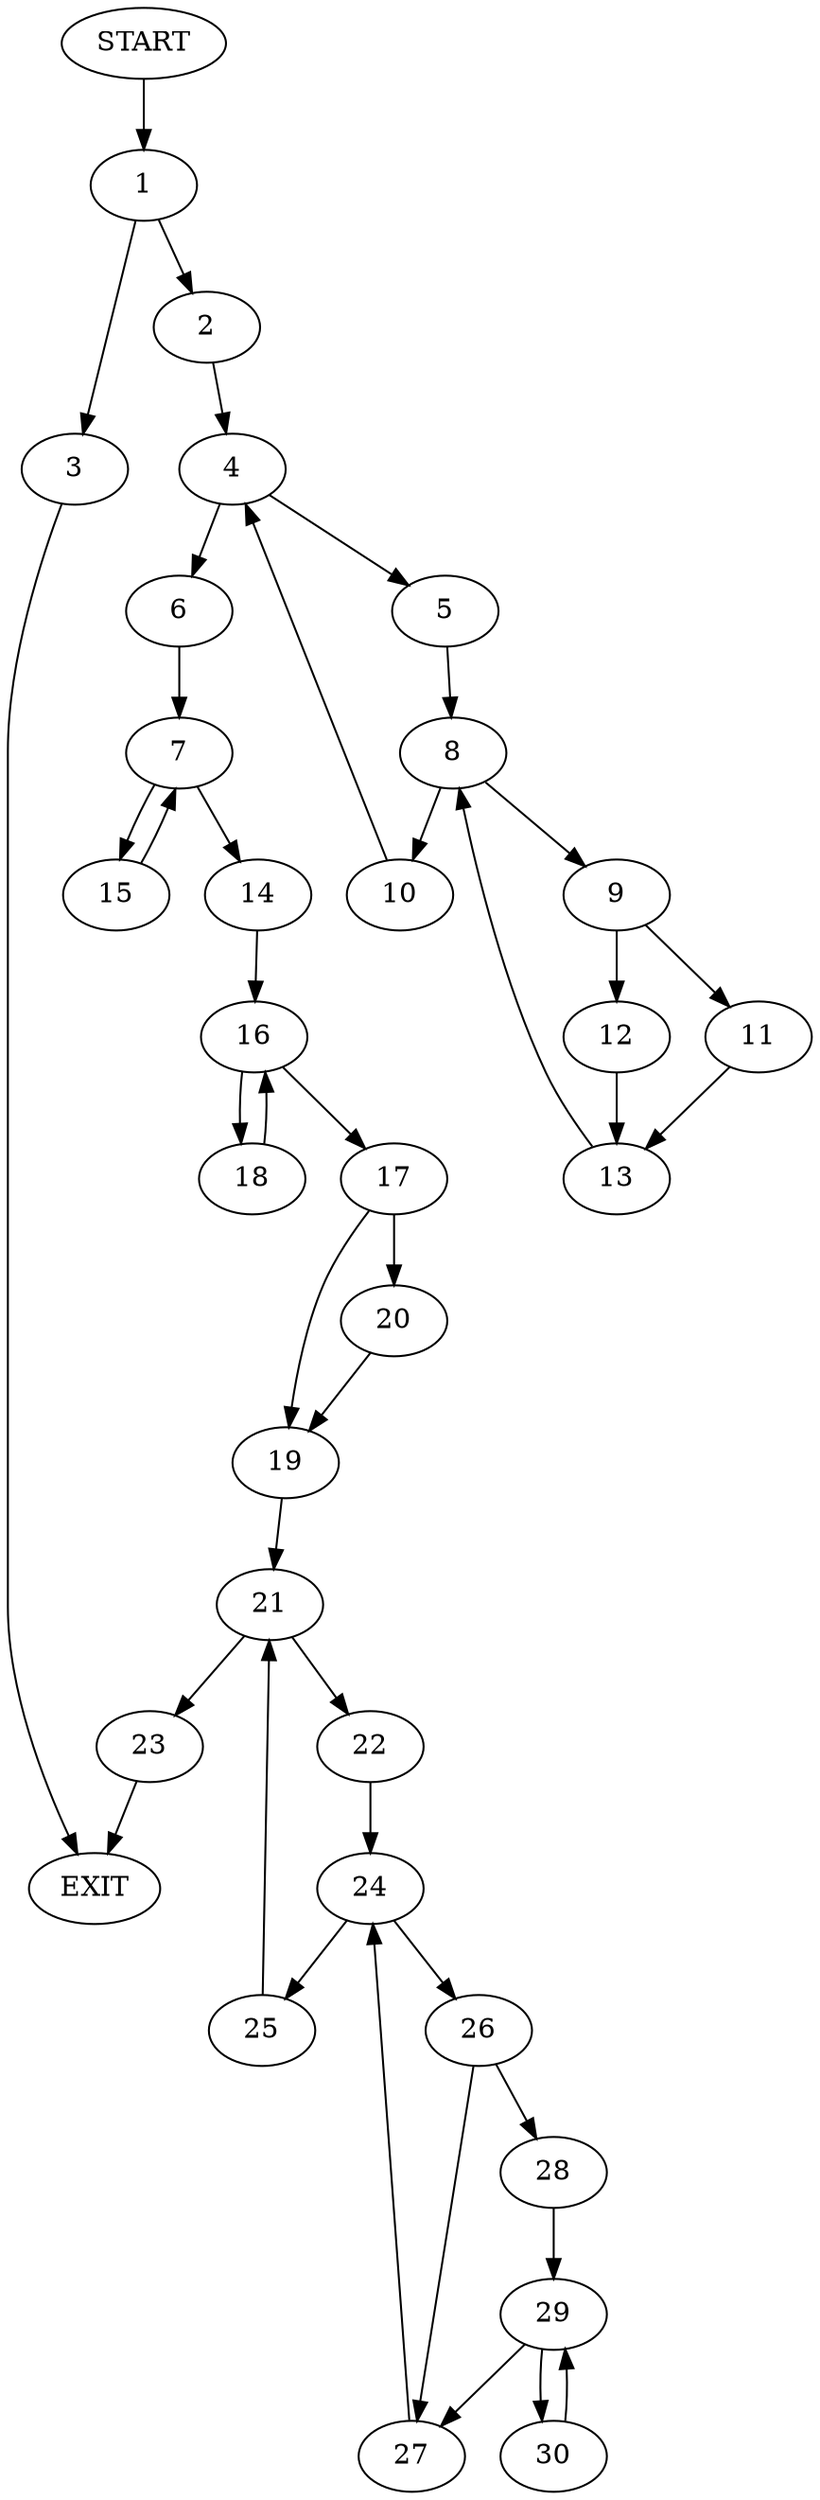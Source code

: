 digraph {
0 [label="START"]
31 [label="EXIT"]
0 -> 1
1 -> 2
1 -> 3
3 -> 31
2 -> 4
4 -> 5
4 -> 6
6 -> 7
5 -> 8
8 -> 9
8 -> 10
9 -> 11
9 -> 12
10 -> 4
12 -> 13
11 -> 13
13 -> 8
7 -> 14
7 -> 15
14 -> 16
15 -> 7
16 -> 17
16 -> 18
17 -> 19
17 -> 20
18 -> 16
20 -> 19
19 -> 21
21 -> 22
21 -> 23
23 -> 31
22 -> 24
24 -> 25
24 -> 26
25 -> 21
26 -> 27
26 -> 28
27 -> 24
28 -> 29
29 -> 27
29 -> 30
30 -> 29
}
